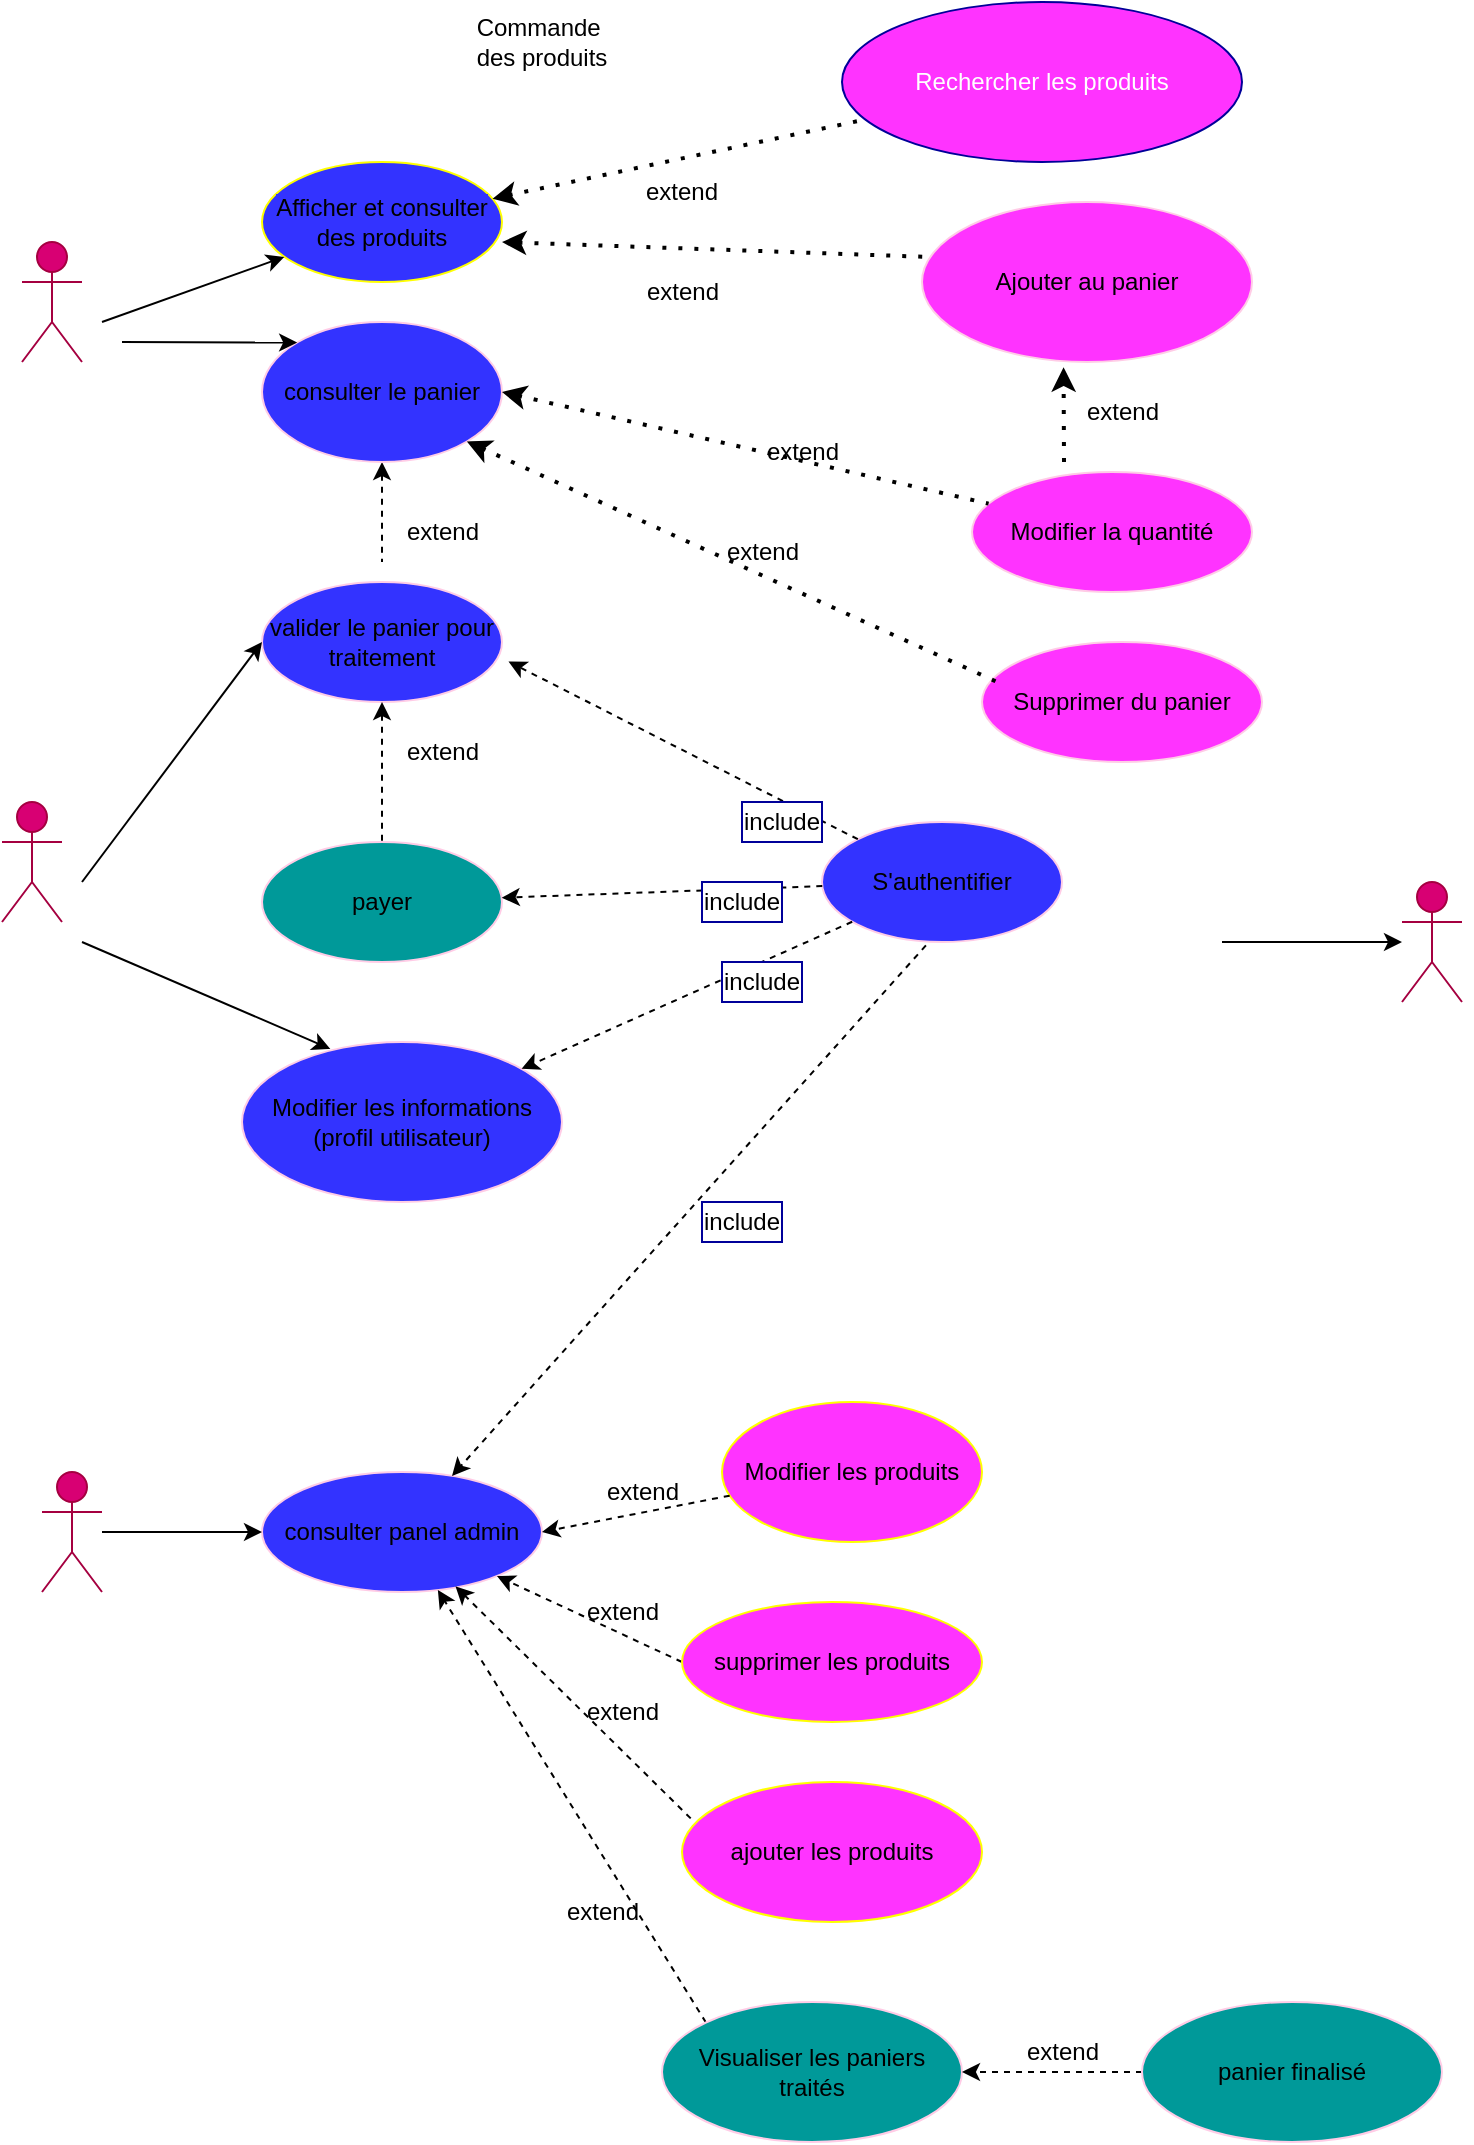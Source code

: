 <mxfile>
    <diagram id="g8NQyCKhctxddYFtt-D-" name="Page-1">
        <mxGraphModel dx="1682" dy="444" grid="1" gridSize="10" guides="1" tooltips="1" connect="1" arrows="1" fold="1" page="1" pageScale="1" pageWidth="850" pageHeight="1100" background="none" math="0" shadow="0">
            <root>
                <mxCell id="0"/>
                <mxCell id="1" parent="0"/>
                <mxCell id="12" value="Visiteur" style="shape=umlActor;verticalLabelPosition=bottom;verticalAlign=top;html=1;outlineConnect=0;strokeColor=#A50040;fillColor=#d80073;fontColor=#ffffff;" parent="1" vertex="1">
                    <mxGeometry x="-840" y="120" width="30" height="60" as="geometry"/>
                </mxCell>
                <mxCell id="13" value="client" style="shape=umlActor;verticalLabelPosition=bottom;verticalAlign=top;html=1;outlineConnect=0;strokeColor=#A50040;fillColor=#d80073;fontColor=#ffffff;" parent="1" vertex="1">
                    <mxGeometry x="-850" y="400" width="30" height="60" as="geometry"/>
                </mxCell>
                <mxCell id="15" value="banque" style="shape=umlActor;verticalLabelPosition=bottom;verticalAlign=top;html=1;outlineConnect=0;strokeColor=#A50040;fillColor=#d80073;fontColor=#ffffff;" parent="1" vertex="1">
                    <mxGeometry x="-150" y="440" width="30" height="60" as="geometry"/>
                </mxCell>
                <mxCell id="23" value="Commande&amp;nbsp;&lt;br&gt;des produits" style="text;align=center;html=1;verticalAlign=middle;whiteSpace=wrap;rounded=0;" parent="1" vertex="1">
                    <mxGeometry x="-640" width="120" height="40" as="geometry"/>
                </mxCell>
                <mxCell id="27" value="&lt;span style=&quot;background-color: rgb(51, 51, 255);&quot;&gt;Afficher et consulter des produits&lt;/span&gt;" style="ellipse;whiteSpace=wrap;html=1;strokeColor=#FFFF00;fillColor=#3333FF;" parent="1" vertex="1">
                    <mxGeometry x="-720" y="80" width="120" height="60" as="geometry"/>
                </mxCell>
                <mxCell id="55" value="" style="edgeStyle=none;html=1;" parent="1" edge="1">
                    <mxGeometry relative="1" as="geometry">
                        <mxPoint x="-770" y="380" as="sourcePoint"/>
                        <mxPoint x="-770" y="380" as="targetPoint"/>
                    </mxGeometry>
                </mxCell>
                <mxCell id="28" value="S'authentifier" style="ellipse;whiteSpace=wrap;html=1;strokeColor=#FFCCE6;fillColor=#3333FF;" parent="1" vertex="1">
                    <mxGeometry x="-440" y="410" width="120" height="60" as="geometry"/>
                </mxCell>
                <mxCell id="30" value="valider le panier pour traitement" style="ellipse;whiteSpace=wrap;html=1;strokeColor=#FFCCE6;fillColor=#3333FF;" parent="1" vertex="1">
                    <mxGeometry x="-720" y="290" width="120" height="60" as="geometry"/>
                </mxCell>
                <mxCell id="36" value="Ajouter au panier" style="ellipse;whiteSpace=wrap;html=1;strokeColor=#FFCCE6;fillColor=#FF33FF;" parent="1" vertex="1">
                    <mxGeometry x="-390" y="100" width="165" height="80" as="geometry"/>
                </mxCell>
                <mxCell id="37" value="&lt;font style=&quot;background-color: rgb(255, 51, 255);&quot; color=&quot;#ffffff&quot;&gt;Rechercher les produits&lt;/font&gt;" style="ellipse;whiteSpace=wrap;html=1;strokeColor=#000099;fillColor=#FF33FF;" parent="1" vertex="1">
                    <mxGeometry x="-430" width="200" height="80" as="geometry"/>
                </mxCell>
                <mxCell id="39" value="Modifier les informations&lt;br&gt;(profil utilisateur)" style="ellipse;whiteSpace=wrap;html=1;strokeColor=#FFCCE6;fillColor=#3333FF;" parent="1" vertex="1">
                    <mxGeometry x="-730" y="520" width="160" height="80" as="geometry"/>
                </mxCell>
                <mxCell id="40" value="payer" style="ellipse;whiteSpace=wrap;html=1;strokeColor=#FFCCE6;fillColor=#009999;" parent="1" vertex="1">
                    <mxGeometry x="-720" y="420" width="120" height="60" as="geometry"/>
                </mxCell>
                <mxCell id="46" value="" style="endArrow=none;dashed=1;html=1;dashPattern=1 3;strokeWidth=2;endFill=0;startArrow=classic;startFill=1;exitX=1;exitY=0.667;exitDx=0;exitDy=0;exitPerimeter=0;entryX=0.002;entryY=0.342;entryDx=0;entryDy=0;entryPerimeter=0;" parent="1" source="27" target="36" edge="1">
                    <mxGeometry width="50" height="50" relative="1" as="geometry">
                        <mxPoint x="-630" y="170" as="sourcePoint"/>
                        <mxPoint x="-470" y="90" as="targetPoint"/>
                        <Array as="points"/>
                    </mxGeometry>
                </mxCell>
                <mxCell id="48" value="" style="endArrow=none;dashed=1;html=1;dashPattern=1 3;strokeWidth=2;startArrow=classic;startFill=1;endFill=0;" parent="1" source="27" target="37" edge="1">
                    <mxGeometry width="50" height="50" relative="1" as="geometry">
                        <mxPoint x="-630" y="215" as="sourcePoint"/>
                        <mxPoint x="-480" y="280" as="targetPoint"/>
                    </mxGeometry>
                </mxCell>
                <mxCell id="60" value="" style="endArrow=classic;html=1;" parent="1" edge="1">
                    <mxGeometry width="50" height="50" relative="1" as="geometry">
                        <mxPoint x="-490" y="200" as="sourcePoint"/>
                        <mxPoint x="-490" y="200" as="targetPoint"/>
                        <Array as="points">
                            <mxPoint x="-490" y="200"/>
                        </Array>
                    </mxGeometry>
                </mxCell>
                <mxCell id="61" value="" style="endArrow=classic;html=1;" parent="1" edge="1">
                    <mxGeometry width="50" height="50" relative="1" as="geometry">
                        <mxPoint x="-490" y="120" as="sourcePoint"/>
                        <mxPoint x="-490" y="120" as="targetPoint"/>
                        <Array as="points">
                            <mxPoint x="-490" y="120"/>
                        </Array>
                    </mxGeometry>
                </mxCell>
                <mxCell id="64" value="" style="endArrow=classic;html=1;" parent="1" edge="1">
                    <mxGeometry width="50" height="50" relative="1" as="geometry">
                        <mxPoint x="-490" y="400" as="sourcePoint"/>
                        <mxPoint x="-490" y="400" as="targetPoint"/>
                    </mxGeometry>
                </mxCell>
                <mxCell id="67" value="admin" style="shape=umlActor;verticalLabelPosition=bottom;verticalAlign=top;html=1;outlineConnect=0;strokeColor=#A50040;fillColor=#d80073;fontColor=#ffffff;" parent="1" vertex="1">
                    <mxGeometry x="-830" y="735" width="30" height="60" as="geometry"/>
                </mxCell>
                <mxCell id="110" value="consulter panel admin" style="ellipse;whiteSpace=wrap;html=1;strokeColor=#FFCCE6;fillColor=#3333FF;" parent="1" vertex="1">
                    <mxGeometry x="-720" y="735" width="140" height="60" as="geometry"/>
                </mxCell>
                <mxCell id="111" value="" style="endArrow=classic;html=1;entryX=0;entryY=0.5;entryDx=0;entryDy=0;" parent="1" source="67" target="110" edge="1">
                    <mxGeometry width="50" height="50" relative="1" as="geometry">
                        <mxPoint x="-480" y="710" as="sourcePoint"/>
                        <mxPoint x="-770" y="670" as="targetPoint"/>
                    </mxGeometry>
                </mxCell>
                <mxCell id="114" value="" style="endArrow=classic;html=1;" parent="1" target="15" edge="1">
                    <mxGeometry width="50" height="50" relative="1" as="geometry">
                        <mxPoint x="-240" y="470" as="sourcePoint"/>
                        <mxPoint x="-200" y="370" as="targetPoint"/>
                    </mxGeometry>
                </mxCell>
                <mxCell id="115" value="extend" style="text;strokeColor=none;align=center;fillColor=none;html=1;verticalAlign=middle;whiteSpace=wrap;rounded=0;" parent="1" vertex="1">
                    <mxGeometry x="-540" y="80" width="60" height="30" as="geometry"/>
                </mxCell>
                <mxCell id="124" value="extend" style="text;html=1;align=center;verticalAlign=middle;resizable=0;points=[];autosize=1;strokeColor=none;fillColor=none;" parent="1" vertex="1">
                    <mxGeometry x="-540" y="130" width="60" height="30" as="geometry"/>
                </mxCell>
                <mxCell id="137" value="" style="edgeStyle=none;html=1;dashed=1;" parent="1" source="28" target="40" edge="1">
                    <mxGeometry relative="1" as="geometry"/>
                </mxCell>
                <mxCell id="139" value="" style="edgeStyle=none;html=1;dashed=1;entryX=1.027;entryY=0.663;entryDx=0;entryDy=0;entryPerimeter=0;" parent="1" source="28" target="30" edge="1">
                    <mxGeometry relative="1" as="geometry">
                        <mxPoint x="-560" y="490" as="targetPoint"/>
                        <Array as="points"/>
                    </mxGeometry>
                </mxCell>
                <mxCell id="125" value="include" style="rounded=0;whiteSpace=wrap;html=1;strokeColor=#000099;" parent="1" vertex="1">
                    <mxGeometry x="-500" y="440" width="40" height="20" as="geometry"/>
                </mxCell>
                <mxCell id="131" value="" style="edgeStyle=none;html=1;dashed=1;" parent="1" source="28" target="39" edge="1">
                    <mxGeometry relative="1" as="geometry"/>
                </mxCell>
                <mxCell id="127" value="include" style="rounded=0;whiteSpace=wrap;html=1;strokeColor=#000099;" parent="1" vertex="1">
                    <mxGeometry x="-480" y="400" width="40" height="20" as="geometry"/>
                </mxCell>
                <mxCell id="140" value="include" style="rounded=0;whiteSpace=wrap;html=1;strokeColor=#000099;" parent="1" vertex="1">
                    <mxGeometry x="-490" y="480" width="40" height="20" as="geometry"/>
                </mxCell>
                <mxCell id="144" value="" style="edgeStyle=none;html=1;dashed=1;exitX=0.433;exitY=1.028;exitDx=0;exitDy=0;exitPerimeter=0;" parent="1" source="28" target="110" edge="1">
                    <mxGeometry relative="1" as="geometry">
                        <mxPoint x="-398" y="710" as="targetPoint"/>
                    </mxGeometry>
                </mxCell>
                <mxCell id="142" value="include" style="rounded=0;whiteSpace=wrap;html=1;strokeColor=#000099;" parent="1" vertex="1">
                    <mxGeometry x="-500" y="600" width="40" height="20" as="geometry"/>
                </mxCell>
                <mxCell id="146" style="edgeStyle=none;html=1;entryX=0.276;entryY=0.043;entryDx=0;entryDy=0;entryPerimeter=0;" parent="1" target="39" edge="1">
                    <mxGeometry relative="1" as="geometry">
                        <mxPoint x="-760" y="400" as="targetPoint"/>
                        <mxPoint x="-810" y="470" as="sourcePoint"/>
                        <Array as="points"/>
                    </mxGeometry>
                </mxCell>
                <mxCell id="147" style="edgeStyle=none;html=1;entryX=0;entryY=0.5;entryDx=0;entryDy=0;" parent="1" target="30" edge="1">
                    <mxGeometry relative="1" as="geometry">
                        <mxPoint x="-750" y="410" as="targetPoint"/>
                        <mxPoint x="-810" y="440" as="sourcePoint"/>
                        <Array as="points"/>
                    </mxGeometry>
                </mxCell>
                <mxCell id="148" style="edgeStyle=none;html=1;dashed=1;endArrow=none;endFill=0;startArrow=classic;startFill=1;" parent="1" source="156" edge="1">
                    <mxGeometry relative="1" as="geometry">
                        <mxPoint x="-660" y="280" as="targetPoint"/>
                        <mxPoint x="-830" y="250" as="sourcePoint"/>
                        <Array as="points"/>
                    </mxGeometry>
                </mxCell>
                <mxCell id="149" value="extend" style="text;html=1;align=center;verticalAlign=middle;resizable=0;points=[];autosize=1;strokeColor=none;fillColor=none;" parent="1" vertex="1">
                    <mxGeometry x="-660" y="250" width="60" height="30" as="geometry"/>
                </mxCell>
                <mxCell id="150" style="edgeStyle=none;html=1;dashed=1;entryX=0.5;entryY=0;entryDx=0;entryDy=0;exitX=0.5;exitY=1;exitDx=0;exitDy=0;endArrow=none;endFill=0;startArrow=classic;startFill=1;" parent="1" source="30" target="40" edge="1">
                    <mxGeometry relative="1" as="geometry">
                        <mxPoint x="-607.574" y="308.787" as="targetPoint"/>
                        <mxPoint x="-418.596" y="268.551" as="sourcePoint"/>
                        <Array as="points"/>
                    </mxGeometry>
                </mxCell>
                <mxCell id="151" value="extend" style="text;html=1;align=center;verticalAlign=middle;resizable=0;points=[];autosize=1;strokeColor=none;fillColor=none;" parent="1" vertex="1">
                    <mxGeometry x="-660" y="360" width="60" height="30" as="geometry"/>
                </mxCell>
                <mxCell id="152" value="Supprimer du panier" style="ellipse;whiteSpace=wrap;html=1;strokeColor=#FFCCE6;fillColor=#FF33FF;" parent="1" vertex="1">
                    <mxGeometry x="-360" y="320" width="140" height="60" as="geometry"/>
                </mxCell>
                <mxCell id="153" value="Modifier la quantité" style="ellipse;whiteSpace=wrap;html=1;strokeColor=#FFCCE6;fillColor=#FF33FF;" parent="1" vertex="1">
                    <mxGeometry x="-365" y="235" width="140" height="60" as="geometry"/>
                </mxCell>
                <mxCell id="156" value="consulter le panier" style="ellipse;whiteSpace=wrap;html=1;strokeColor=#FFCCE6;fillColor=#3333FF;" parent="1" vertex="1">
                    <mxGeometry x="-720" y="160" width="120" height="70" as="geometry"/>
                </mxCell>
                <mxCell id="157" style="edgeStyle=none;html=1;" parent="1" target="27" edge="1">
                    <mxGeometry relative="1" as="geometry">
                        <mxPoint x="-710" y="330" as="targetPoint"/>
                        <mxPoint x="-800" y="160" as="sourcePoint"/>
                        <Array as="points"/>
                    </mxGeometry>
                </mxCell>
                <mxCell id="158" style="edgeStyle=none;html=1;entryX=0;entryY=0;entryDx=0;entryDy=0;" parent="1" target="156" edge="1">
                    <mxGeometry relative="1" as="geometry">
                        <mxPoint x="-736.852" y="148.741" as="targetPoint"/>
                        <mxPoint x="-790" y="170" as="sourcePoint"/>
                        <Array as="points"/>
                    </mxGeometry>
                </mxCell>
                <mxCell id="159" value="" style="endArrow=none;dashed=1;html=1;dashPattern=1 3;strokeWidth=2;endFill=0;startArrow=classic;startFill=1;exitX=1;exitY=0.5;exitDx=0;exitDy=0;" parent="1" source="156" target="153" edge="1">
                    <mxGeometry width="50" height="50" relative="1" as="geometry">
                        <mxPoint x="-630" y="140.02" as="sourcePoint"/>
                        <mxPoint x="-379.67" y="137.36" as="targetPoint"/>
                        <Array as="points"/>
                    </mxGeometry>
                </mxCell>
                <mxCell id="160" value="" style="endArrow=none;dashed=1;html=1;dashPattern=1 3;strokeWidth=2;endFill=0;startArrow=classic;startFill=1;exitX=1;exitY=1;exitDx=0;exitDy=0;entryX=0.054;entryY=0.333;entryDx=0;entryDy=0;entryPerimeter=0;" parent="1" source="156" target="152" edge="1">
                    <mxGeometry width="50" height="50" relative="1" as="geometry">
                        <mxPoint x="-620" y="150.02" as="sourcePoint"/>
                        <mxPoint x="-369.67" y="147.36" as="targetPoint"/>
                        <Array as="points"/>
                    </mxGeometry>
                </mxCell>
                <mxCell id="161" value="" style="endArrow=classic;dashed=1;html=1;dashPattern=1 3;strokeWidth=2;endFill=1;startArrow=none;startFill=0;entryX=0.429;entryY=1.033;entryDx=0;entryDy=0;entryPerimeter=0;" parent="1" target="36" edge="1">
                    <mxGeometry width="50" height="50" relative="1" as="geometry">
                        <mxPoint x="-319" y="230" as="sourcePoint"/>
                        <mxPoint x="-359.67" y="157.36" as="targetPoint"/>
                        <Array as="points"/>
                    </mxGeometry>
                </mxCell>
                <mxCell id="162" value="extend" style="text;html=1;align=center;verticalAlign=middle;resizable=0;points=[];autosize=1;strokeColor=none;fillColor=none;" parent="1" vertex="1">
                    <mxGeometry x="-320" y="190" width="60" height="30" as="geometry"/>
                </mxCell>
                <mxCell id="163" value="extend" style="text;html=1;align=center;verticalAlign=middle;resizable=0;points=[];autosize=1;strokeColor=none;fillColor=none;" parent="1" vertex="1">
                    <mxGeometry x="-500" y="260" width="60" height="30" as="geometry"/>
                </mxCell>
                <mxCell id="164" value="extend" style="text;html=1;align=center;verticalAlign=middle;resizable=0;points=[];autosize=1;strokeColor=none;fillColor=none;" parent="1" vertex="1">
                    <mxGeometry x="-480" y="210" width="60" height="30" as="geometry"/>
                </mxCell>
                <mxCell id="165" value="Modifier les produits" style="ellipse;whiteSpace=wrap;html=1;strokeColor=#FFFF00;fillColor=#FF33FF;" parent="1" vertex="1">
                    <mxGeometry x="-490" y="700" width="130" height="70" as="geometry"/>
                </mxCell>
                <mxCell id="178" style="edgeStyle=none;html=1;exitX=0.029;exitY=0.26;exitDx=0;exitDy=0;entryX=0.691;entryY=0.953;entryDx=0;entryDy=0;entryPerimeter=0;dashed=1;startArrow=none;startFill=0;endArrow=classic;endFill=1;exitPerimeter=0;" parent="1" source="166" target="110" edge="1">
                    <mxGeometry relative="1" as="geometry"/>
                </mxCell>
                <mxCell id="166" value="ajouter les produits" style="ellipse;whiteSpace=wrap;html=1;strokeColor=#FFFF00;fillColor=#FF33FF;" parent="1" vertex="1">
                    <mxGeometry x="-510" y="890" width="150" height="70" as="geometry"/>
                </mxCell>
                <mxCell id="177" style="edgeStyle=none;html=1;exitX=0;exitY=0.5;exitDx=0;exitDy=0;dashed=1;startArrow=none;startFill=0;endArrow=classic;endFill=1;" parent="1" source="167" target="110" edge="1">
                    <mxGeometry relative="1" as="geometry"/>
                </mxCell>
                <mxCell id="167" value="supprimer les produits" style="ellipse;whiteSpace=wrap;html=1;strokeColor=#FFFF00;fillColor=#FF33FF;" parent="1" vertex="1">
                    <mxGeometry x="-510" y="800" width="150" height="60" as="geometry"/>
                </mxCell>
                <mxCell id="176" value="" style="edgeStyle=none;html=1;dashed=1;entryX=1;entryY=0.5;entryDx=0;entryDy=0;" parent="1" source="165" target="110" edge="1">
                    <mxGeometry relative="1" as="geometry">
                        <mxPoint x="-610" y="740" as="targetPoint"/>
                        <mxPoint x="-520" y="830" as="sourcePoint"/>
                    </mxGeometry>
                </mxCell>
                <mxCell id="179" value="extend" style="text;html=1;align=center;verticalAlign=middle;resizable=0;points=[];autosize=1;strokeColor=none;fillColor=none;" parent="1" vertex="1">
                    <mxGeometry x="-570" y="840" width="60" height="30" as="geometry"/>
                </mxCell>
                <mxCell id="180" value="extend" style="text;html=1;align=center;verticalAlign=middle;resizable=0;points=[];autosize=1;strokeColor=none;fillColor=none;" parent="1" vertex="1">
                    <mxGeometry x="-570" y="790" width="60" height="30" as="geometry"/>
                </mxCell>
                <mxCell id="181" value="extend" style="text;html=1;align=center;verticalAlign=middle;resizable=0;points=[];autosize=1;strokeColor=none;fillColor=none;" parent="1" vertex="1">
                    <mxGeometry x="-560" y="730" width="60" height="30" as="geometry"/>
                </mxCell>
                <mxCell id="183" style="edgeStyle=none;html=1;exitX=0;exitY=0;exitDx=0;exitDy=0;dashed=1;startArrow=none;startFill=0;endArrow=classic;endFill=1;" parent="1" source="182" target="110" edge="1">
                    <mxGeometry relative="1" as="geometry"/>
                </mxCell>
                <mxCell id="182" value="Visualiser les paniers traités" style="ellipse;whiteSpace=wrap;html=1;strokeColor=#FFCCE6;fillColor=#009999;" parent="1" vertex="1">
                    <mxGeometry x="-520" y="1000" width="150" height="70" as="geometry"/>
                </mxCell>
                <mxCell id="184" value="extend" style="text;html=1;align=center;verticalAlign=middle;resizable=0;points=[];autosize=1;strokeColor=none;fillColor=none;" parent="1" vertex="1">
                    <mxGeometry x="-580" y="940" width="60" height="30" as="geometry"/>
                </mxCell>
                <mxCell id="187" style="edgeStyle=none;html=1;exitX=0;exitY=0.5;exitDx=0;exitDy=0;entryX=1;entryY=0.5;entryDx=0;entryDy=0;dashed=1;startArrow=none;startFill=0;endArrow=classic;endFill=1;" parent="1" source="186" target="182" edge="1">
                    <mxGeometry relative="1" as="geometry"/>
                </mxCell>
                <mxCell id="186" value="panier finalisé" style="ellipse;whiteSpace=wrap;html=1;strokeColor=#FFCCE6;fillColor=#009999;" parent="1" vertex="1">
                    <mxGeometry x="-280" y="1000" width="150" height="70" as="geometry"/>
                </mxCell>
                <mxCell id="188" value="extend" style="text;html=1;align=center;verticalAlign=middle;resizable=0;points=[];autosize=1;strokeColor=none;fillColor=none;" parent="1" vertex="1">
                    <mxGeometry x="-350" y="1010" width="60" height="30" as="geometry"/>
                </mxCell>
            </root>
        </mxGraphModel>
    </diagram>
</mxfile>